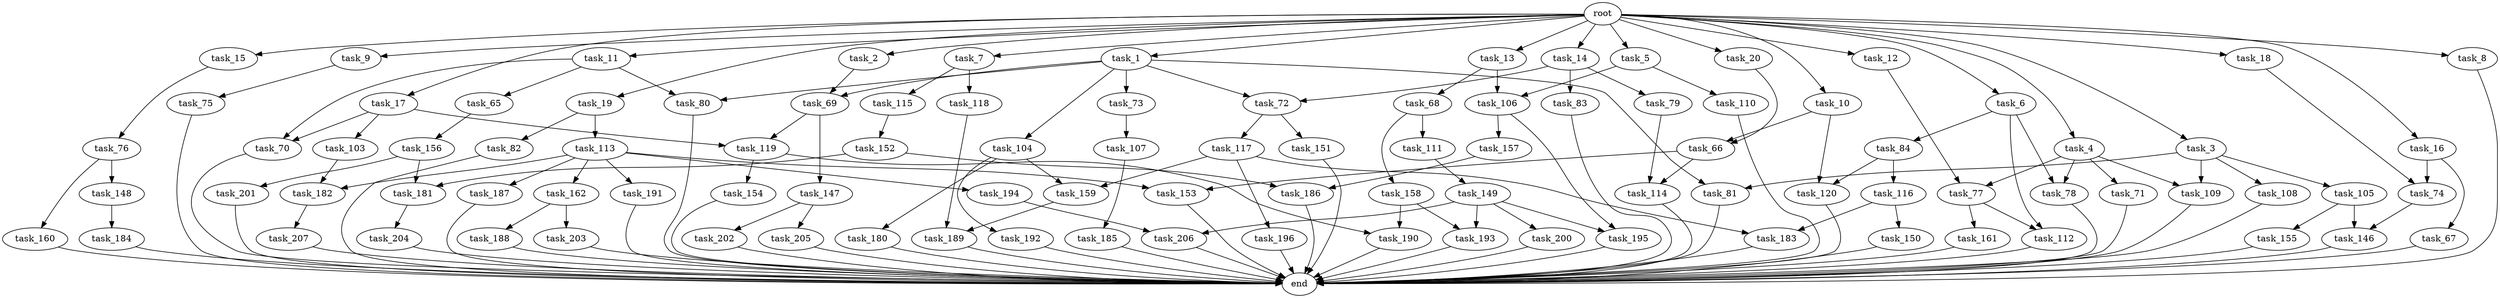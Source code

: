 digraph G {
  task_116 [size="420906795008.000000"];
  task_105 [size="309237645312.000000"];
  task_15 [size="1024.000000"];
  task_184 [size="77309411328.000000"];
  task_207 [size="420906795008.000000"];
  task_153 [size="893353197568.000000"];
  task_191 [size="34359738368.000000"];
  task_7 [size="1024.000000"];
  task_104 [size="34359738368.000000"];
  task_119 [size="858993459200.000000"];
  task_79 [size="858993459200.000000"];
  task_75 [size="77309411328.000000"];
  task_154 [size="695784701952.000000"];
  task_106 [size="910533066752.000000"];
  task_204 [size="34359738368.000000"];
  task_117 [size="309237645312.000000"];
  task_181 [size="841813590016.000000"];
  task_182 [size="584115552256.000000"];
  task_9 [size="1024.000000"];
  task_196 [size="214748364800.000000"];
  task_155 [size="137438953472.000000"];
  task_112 [size="970662608896.000000"];
  task_147 [size="309237645312.000000"];
  task_185 [size="77309411328.000000"];
  task_73 [size="34359738368.000000"];
  task_77 [size="764504178688.000000"];
  task_65 [size="420906795008.000000"];
  task_150 [size="34359738368.000000"];
  task_18 [size="1024.000000"];
  task_188 [size="420906795008.000000"];
  task_118 [size="549755813888.000000"];
  task_68 [size="214748364800.000000"];
  task_82 [size="214748364800.000000"];
  task_115 [size="549755813888.000000"];
  task_206 [size="584115552256.000000"];
  task_160 [size="309237645312.000000"];
  task_109 [size="523986010112.000000"];
  task_83 [size="858993459200.000000"];
  task_1 [size="1024.000000"];
  task_159 [size="764504178688.000000"];
  task_78 [size="764504178688.000000"];
  task_157 [size="214748364800.000000"];
  task_156 [size="214748364800.000000"];
  task_201 [size="420906795008.000000"];
  task_189 [size="627065225216.000000"];
  task_69 [size="111669149696.000000"];
  task_180 [size="549755813888.000000"];
  task_162 [size="34359738368.000000"];
  task_80 [size="455266533376.000000"];
  task_20 [size="1024.000000"];
  task_146 [size="352187318272.000000"];
  task_194 [size="34359738368.000000"];
  task_190 [size="910533066752.000000"];
  task_66 [size="249108103168.000000"];
  task_148 [size="309237645312.000000"];
  task_161 [size="420906795008.000000"];
  task_19 [size="1024.000000"];
  task_195 [size="764504178688.000000"];
  end [size="0.000000"];
  task_192 [size="549755813888.000000"];
  task_11 [size="1024.000000"];
  task_4 [size="1024.000000"];
  task_10 [size="1024.000000"];
  task_193 [size="764504178688.000000"];
  task_158 [size="858993459200.000000"];
  task_70 [size="970662608896.000000"];
  task_71 [size="214748364800.000000"];
  task_67 [size="858993459200.000000"];
  task_14 [size="1024.000000"];
  task_12 [size="1024.000000"];
  task_13 [size="1024.000000"];
  task_187 [size="34359738368.000000"];
  task_108 [size="309237645312.000000"];
  task_81 [size="343597383680.000000"];
  task_3 [size="1024.000000"];
  task_114 [size="996432412672.000000"];
  task_151 [size="309237645312.000000"];
  task_103 [size="549755813888.000000"];
  task_203 [size="420906795008.000000"];
  task_6 [size="1024.000000"];
  task_113 [size="214748364800.000000"];
  task_2 [size="1024.000000"];
  task_84 [size="549755813888.000000"];
  task_186 [size="455266533376.000000"];
  task_183 [size="249108103168.000000"];
  task_107 [size="137438953472.000000"];
  task_72 [size="893353197568.000000"];
  task_74 [size="1554778161152.000000"];
  task_149 [size="77309411328.000000"];
  task_17 [size="1024.000000"];
  task_76 [size="309237645312.000000"];
  task_202 [size="549755813888.000000"];
  task_120 [size="455266533376.000000"];
  task_200 [size="549755813888.000000"];
  root [size="0.000000"];
  task_205 [size="549755813888.000000"];
  task_8 [size="1024.000000"];
  task_16 [size="1024.000000"];
  task_152 [size="695784701952.000000"];
  task_5 [size="1024.000000"];
  task_110 [size="695784701952.000000"];
  task_111 [size="858993459200.000000"];

  task_116 -> task_150 [size="33554432.000000"];
  task_116 -> task_183 [size="33554432.000000"];
  task_105 -> task_146 [size="134217728.000000"];
  task_105 -> task_155 [size="134217728.000000"];
  task_15 -> task_76 [size="301989888.000000"];
  task_184 -> end [size="1.000000"];
  task_207 -> end [size="1.000000"];
  task_153 -> end [size="1.000000"];
  task_191 -> end [size="1.000000"];
  task_7 -> task_118 [size="536870912.000000"];
  task_7 -> task_115 [size="536870912.000000"];
  task_104 -> task_180 [size="536870912.000000"];
  task_104 -> task_192 [size="536870912.000000"];
  task_104 -> task_159 [size="536870912.000000"];
  task_119 -> task_154 [size="679477248.000000"];
  task_119 -> task_190 [size="679477248.000000"];
  task_79 -> task_114 [size="134217728.000000"];
  task_75 -> end [size="1.000000"];
  task_154 -> end [size="1.000000"];
  task_106 -> task_195 [size="209715200.000000"];
  task_106 -> task_157 [size="209715200.000000"];
  task_204 -> end [size="1.000000"];
  task_117 -> task_183 [size="209715200.000000"];
  task_117 -> task_196 [size="209715200.000000"];
  task_117 -> task_159 [size="209715200.000000"];
  task_181 -> task_204 [size="33554432.000000"];
  task_182 -> task_207 [size="411041792.000000"];
  task_9 -> task_75 [size="75497472.000000"];
  task_196 -> end [size="1.000000"];
  task_155 -> end [size="1.000000"];
  task_112 -> end [size="1.000000"];
  task_147 -> task_202 [size="536870912.000000"];
  task_147 -> task_205 [size="536870912.000000"];
  task_185 -> end [size="1.000000"];
  task_73 -> task_107 [size="134217728.000000"];
  task_77 -> task_112 [size="411041792.000000"];
  task_77 -> task_161 [size="411041792.000000"];
  task_65 -> task_156 [size="209715200.000000"];
  task_150 -> end [size="1.000000"];
  task_18 -> task_74 [size="679477248.000000"];
  task_188 -> end [size="1.000000"];
  task_118 -> task_189 [size="536870912.000000"];
  task_68 -> task_158 [size="838860800.000000"];
  task_68 -> task_111 [size="838860800.000000"];
  task_82 -> end [size="1.000000"];
  task_115 -> task_152 [size="679477248.000000"];
  task_206 -> end [size="1.000000"];
  task_160 -> end [size="1.000000"];
  task_109 -> end [size="1.000000"];
  task_83 -> end [size="1.000000"];
  task_1 -> task_81 [size="33554432.000000"];
  task_1 -> task_80 [size="33554432.000000"];
  task_1 -> task_69 [size="33554432.000000"];
  task_1 -> task_73 [size="33554432.000000"];
  task_1 -> task_72 [size="33554432.000000"];
  task_1 -> task_104 [size="33554432.000000"];
  task_159 -> task_189 [size="75497472.000000"];
  task_78 -> end [size="1.000000"];
  task_157 -> task_186 [size="33554432.000000"];
  task_156 -> task_201 [size="411041792.000000"];
  task_156 -> task_181 [size="411041792.000000"];
  task_201 -> end [size="1.000000"];
  task_189 -> end [size="1.000000"];
  task_69 -> task_119 [size="301989888.000000"];
  task_69 -> task_147 [size="301989888.000000"];
  task_180 -> end [size="1.000000"];
  task_162 -> task_203 [size="411041792.000000"];
  task_162 -> task_188 [size="411041792.000000"];
  task_80 -> end [size="1.000000"];
  task_20 -> task_66 [size="209715200.000000"];
  task_146 -> end [size="1.000000"];
  task_194 -> task_206 [size="33554432.000000"];
  task_190 -> end [size="1.000000"];
  task_66 -> task_114 [size="838860800.000000"];
  task_66 -> task_153 [size="838860800.000000"];
  task_148 -> task_184 [size="75497472.000000"];
  task_161 -> end [size="1.000000"];
  task_19 -> task_82 [size="209715200.000000"];
  task_19 -> task_113 [size="209715200.000000"];
  task_195 -> end [size="1.000000"];
  task_192 -> end [size="1.000000"];
  task_11 -> task_65 [size="411041792.000000"];
  task_11 -> task_80 [size="411041792.000000"];
  task_11 -> task_70 [size="411041792.000000"];
  task_4 -> task_109 [size="209715200.000000"];
  task_4 -> task_78 [size="209715200.000000"];
  task_4 -> task_77 [size="209715200.000000"];
  task_4 -> task_71 [size="209715200.000000"];
  task_10 -> task_66 [size="33554432.000000"];
  task_10 -> task_120 [size="33554432.000000"];
  task_193 -> end [size="1.000000"];
  task_158 -> task_193 [size="209715200.000000"];
  task_158 -> task_190 [size="209715200.000000"];
  task_70 -> end [size="1.000000"];
  task_71 -> end [size="1.000000"];
  task_67 -> end [size="1.000000"];
  task_14 -> task_83 [size="838860800.000000"];
  task_14 -> task_79 [size="838860800.000000"];
  task_14 -> task_72 [size="838860800.000000"];
  task_12 -> task_77 [size="536870912.000000"];
  task_13 -> task_68 [size="209715200.000000"];
  task_13 -> task_106 [size="209715200.000000"];
  task_187 -> end [size="1.000000"];
  task_108 -> end [size="1.000000"];
  task_81 -> end [size="1.000000"];
  task_3 -> task_81 [size="301989888.000000"];
  task_3 -> task_109 [size="301989888.000000"];
  task_3 -> task_108 [size="301989888.000000"];
  task_3 -> task_105 [size="301989888.000000"];
  task_114 -> end [size="1.000000"];
  task_151 -> end [size="1.000000"];
  task_103 -> task_182 [size="536870912.000000"];
  task_203 -> end [size="1.000000"];
  task_6 -> task_112 [size="536870912.000000"];
  task_6 -> task_78 [size="536870912.000000"];
  task_6 -> task_84 [size="536870912.000000"];
  task_113 -> task_162 [size="33554432.000000"];
  task_113 -> task_187 [size="33554432.000000"];
  task_113 -> task_153 [size="33554432.000000"];
  task_113 -> task_191 [size="33554432.000000"];
  task_113 -> task_194 [size="33554432.000000"];
  task_113 -> task_182 [size="33554432.000000"];
  task_2 -> task_69 [size="75497472.000000"];
  task_84 -> task_120 [size="411041792.000000"];
  task_84 -> task_116 [size="411041792.000000"];
  task_186 -> end [size="1.000000"];
  task_183 -> end [size="1.000000"];
  task_107 -> task_185 [size="75497472.000000"];
  task_72 -> task_117 [size="301989888.000000"];
  task_72 -> task_151 [size="301989888.000000"];
  task_74 -> task_146 [size="209715200.000000"];
  task_149 -> task_193 [size="536870912.000000"];
  task_149 -> task_200 [size="536870912.000000"];
  task_149 -> task_195 [size="536870912.000000"];
  task_149 -> task_206 [size="536870912.000000"];
  task_17 -> task_119 [size="536870912.000000"];
  task_17 -> task_103 [size="536870912.000000"];
  task_17 -> task_70 [size="536870912.000000"];
  task_76 -> task_160 [size="301989888.000000"];
  task_76 -> task_148 [size="301989888.000000"];
  task_202 -> end [size="1.000000"];
  task_120 -> end [size="1.000000"];
  task_200 -> end [size="1.000000"];
  root -> task_13 [size="1.000000"];
  root -> task_17 [size="1.000000"];
  root -> task_3 [size="1.000000"];
  root -> task_4 [size="1.000000"];
  root -> task_20 [size="1.000000"];
  root -> task_15 [size="1.000000"];
  root -> task_10 [size="1.000000"];
  root -> task_6 [size="1.000000"];
  root -> task_11 [size="1.000000"];
  root -> task_9 [size="1.000000"];
  root -> task_16 [size="1.000000"];
  root -> task_8 [size="1.000000"];
  root -> task_18 [size="1.000000"];
  root -> task_1 [size="1.000000"];
  root -> task_5 [size="1.000000"];
  root -> task_19 [size="1.000000"];
  root -> task_2 [size="1.000000"];
  root -> task_14 [size="1.000000"];
  root -> task_7 [size="1.000000"];
  root -> task_12 [size="1.000000"];
  task_205 -> end [size="1.000000"];
  task_8 -> end [size="1.000000"];
  task_16 -> task_67 [size="838860800.000000"];
  task_16 -> task_74 [size="838860800.000000"];
  task_152 -> task_181 [size="411041792.000000"];
  task_152 -> task_186 [size="411041792.000000"];
  task_5 -> task_110 [size="679477248.000000"];
  task_5 -> task_106 [size="679477248.000000"];
  task_110 -> end [size="1.000000"];
  task_111 -> task_149 [size="75497472.000000"];
}
